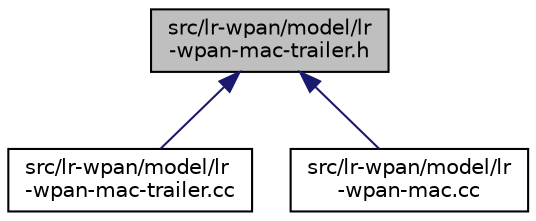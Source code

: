 digraph "src/lr-wpan/model/lr-wpan-mac-trailer.h"
{
 // LATEX_PDF_SIZE
  edge [fontname="Helvetica",fontsize="10",labelfontname="Helvetica",labelfontsize="10"];
  node [fontname="Helvetica",fontsize="10",shape=record];
  Node1 [label="src/lr-wpan/model/lr\l-wpan-mac-trailer.h",height=0.2,width=0.4,color="black", fillcolor="grey75", style="filled", fontcolor="black",tooltip=" "];
  Node1 -> Node2 [dir="back",color="midnightblue",fontsize="10",style="solid",fontname="Helvetica"];
  Node2 [label="src/lr-wpan/model/lr\l-wpan-mac-trailer.cc",height=0.2,width=0.4,color="black", fillcolor="white", style="filled",URL="$lr-wpan-mac-trailer_8cc.html",tooltip=" "];
  Node1 -> Node3 [dir="back",color="midnightblue",fontsize="10",style="solid",fontname="Helvetica"];
  Node3 [label="src/lr-wpan/model/lr\l-wpan-mac.cc",height=0.2,width=0.4,color="black", fillcolor="white", style="filled",URL="$lr-wpan-mac_8cc.html",tooltip=" "];
}
